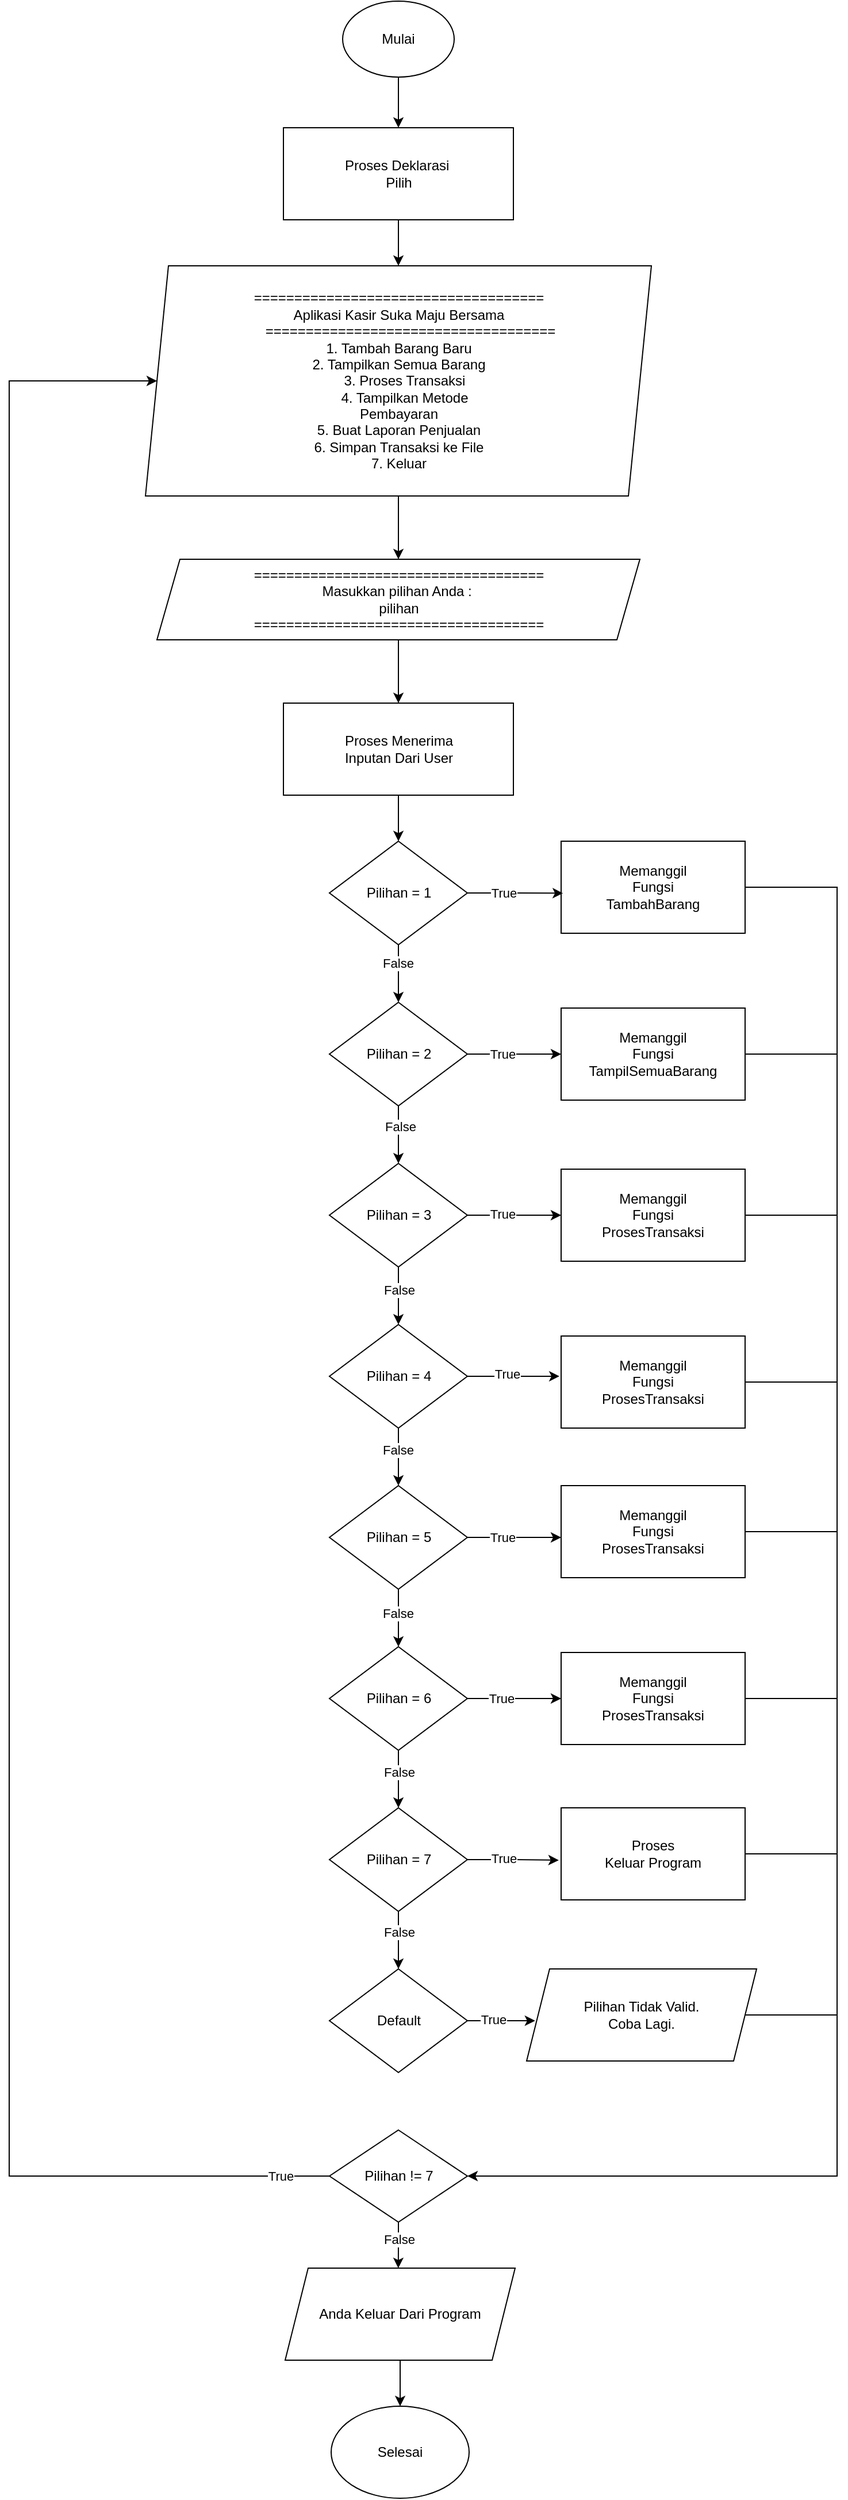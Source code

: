 <mxfile>
    <diagram name="Page-1" id="y7i34u_7eSn4uYdkLCUt">
        <mxGraphModel dx="1219" dy="940" grid="0" gridSize="10" guides="1" tooltips="1" connect="1" arrows="1" fold="1" page="0" pageScale="1" pageWidth="850" pageHeight="1100" math="0" shadow="0">
            <root>
                <mxCell id="0"/>
                <mxCell id="1" parent="0"/>
                <mxCell id="1qt5TFDMoVAEqo-lHvC4-20" style="edgeStyle=orthogonalEdgeStyle;rounded=0;orthogonalLoop=1;jettySize=auto;html=1;entryX=0.5;entryY=0;entryDx=0;entryDy=0;" parent="1" source="1qt5TFDMoVAEqo-lHvC4-2" target="1qt5TFDMoVAEqo-lHvC4-5" edge="1">
                    <mxGeometry relative="1" as="geometry"/>
                </mxCell>
                <mxCell id="1qt5TFDMoVAEqo-lHvC4-2" value="Proses Deklarasi&amp;nbsp;&lt;div&gt;Pilih&lt;/div&gt;" style="rounded=0;whiteSpace=wrap;html=1;" parent="1" vertex="1">
                    <mxGeometry x="318.5" y="140" width="200" height="80" as="geometry"/>
                </mxCell>
                <mxCell id="1qt5TFDMoVAEqo-lHvC4-19" style="edgeStyle=orthogonalEdgeStyle;rounded=0;orthogonalLoop=1;jettySize=auto;html=1;entryX=0.5;entryY=0;entryDx=0;entryDy=0;" parent="1" source="1qt5TFDMoVAEqo-lHvC4-4" target="1qt5TFDMoVAEqo-lHvC4-2" edge="1">
                    <mxGeometry relative="1" as="geometry"/>
                </mxCell>
                <mxCell id="1qt5TFDMoVAEqo-lHvC4-4" value="Mulai" style="ellipse;whiteSpace=wrap;html=1;" parent="1" vertex="1">
                    <mxGeometry x="370" y="30" width="97" height="66" as="geometry"/>
                </mxCell>
                <mxCell id="1qt5TFDMoVAEqo-lHvC4-22" style="edgeStyle=orthogonalEdgeStyle;rounded=0;orthogonalLoop=1;jettySize=auto;html=1;entryX=0.5;entryY=0;entryDx=0;entryDy=0;" parent="1" source="1qt5TFDMoVAEqo-lHvC4-5" target="1qt5TFDMoVAEqo-lHvC4-7" edge="1">
                    <mxGeometry relative="1" as="geometry"/>
                </mxCell>
                <mxCell id="1qt5TFDMoVAEqo-lHvC4-5" value="&lt;div&gt;====================================&lt;/div&gt;&lt;div&gt;Aplikasi Kasir Suka Maju Bersama&lt;/div&gt;&lt;div&gt;&amp;nbsp; &amp;nbsp; &amp;nbsp; ====================================&lt;/div&gt;&lt;div&gt;1. Tambah Barang Baru&lt;/div&gt;&lt;div&gt;2. Tampilkan Semua Barang&lt;/div&gt;&lt;div&gt;&amp;nbsp; &amp;nbsp;3. Proses Transaksi&lt;/div&gt;&lt;div&gt;&amp;nbsp; &amp;nbsp;4. Tampilkan Metode&lt;/div&gt;&lt;div&gt;Pembayaran&lt;/div&gt;&lt;div&gt;5. Buat Laporan Penjualan&lt;/div&gt;&lt;div&gt;6. Simpan Transaksi ke File&lt;/div&gt;&lt;div&gt;7. Keluar&lt;/div&gt;" style="shape=parallelogram;perimeter=parallelogramPerimeter;whiteSpace=wrap;html=1;fixedSize=1;" parent="1" vertex="1">
                    <mxGeometry x="198.5" y="260" width="440" height="200" as="geometry"/>
                </mxCell>
                <mxCell id="1qt5TFDMoVAEqo-lHvC4-26" style="edgeStyle=orthogonalEdgeStyle;rounded=0;orthogonalLoop=1;jettySize=auto;html=1;entryX=0.5;entryY=0;entryDx=0;entryDy=0;" parent="1" source="1qt5TFDMoVAEqo-lHvC4-7" target="1qt5TFDMoVAEqo-lHvC4-25" edge="1">
                    <mxGeometry relative="1" as="geometry"/>
                </mxCell>
                <mxCell id="1qt5TFDMoVAEqo-lHvC4-7" value="&lt;div&gt;====================================&lt;/div&gt;&lt;div&gt;Masukkan pilihan Anda :&amp;nbsp;&lt;/div&gt;&lt;div&gt;pilihan&lt;/div&gt;&lt;div&gt;====================================&lt;/div&gt;" style="shape=parallelogram;perimeter=parallelogramPerimeter;whiteSpace=wrap;html=1;fixedSize=1;" parent="1" vertex="1">
                    <mxGeometry x="208.5" y="515" width="420" height="70" as="geometry"/>
                </mxCell>
                <mxCell id="1qt5TFDMoVAEqo-lHvC4-12" value="Selesai" style="ellipse;whiteSpace=wrap;html=1;" parent="1" vertex="1">
                    <mxGeometry x="360" y="2120" width="120" height="80" as="geometry"/>
                </mxCell>
                <mxCell id="1qt5TFDMoVAEqo-lHvC4-32" style="edgeStyle=orthogonalEdgeStyle;rounded=0;orthogonalLoop=1;jettySize=auto;html=1;entryX=0.5;entryY=0;entryDx=0;entryDy=0;" parent="1" source="1qt5TFDMoVAEqo-lHvC4-25" target="1qt5TFDMoVAEqo-lHvC4-27" edge="1">
                    <mxGeometry relative="1" as="geometry"/>
                </mxCell>
                <mxCell id="1qt5TFDMoVAEqo-lHvC4-25" value="Proses Menerima&lt;br&gt;Inputan Dari User" style="rounded=0;whiteSpace=wrap;html=1;" parent="1" vertex="1">
                    <mxGeometry x="318.5" y="640" width="200" height="80" as="geometry"/>
                </mxCell>
                <mxCell id="1qt5TFDMoVAEqo-lHvC4-35" style="edgeStyle=orthogonalEdgeStyle;rounded=0;orthogonalLoop=1;jettySize=auto;html=1;entryX=0.5;entryY=0;entryDx=0;entryDy=0;" parent="1" source="1qt5TFDMoVAEqo-lHvC4-27" target="1qt5TFDMoVAEqo-lHvC4-33" edge="1">
                    <mxGeometry relative="1" as="geometry"/>
                </mxCell>
                <mxCell id="1qt5TFDMoVAEqo-lHvC4-109" value="False" style="edgeLabel;html=1;align=center;verticalAlign=middle;resizable=0;points=[];" parent="1qt5TFDMoVAEqo-lHvC4-35" vertex="1" connectable="0">
                    <mxGeometry x="-0.383" y="-1" relative="1" as="geometry">
                        <mxPoint as="offset"/>
                    </mxGeometry>
                </mxCell>
                <mxCell id="1qt5TFDMoVAEqo-lHvC4-27" value="Pilihan = 1" style="rhombus;whiteSpace=wrap;html=1;" parent="1" vertex="1">
                    <mxGeometry x="358.5" y="760" width="120" height="90" as="geometry"/>
                </mxCell>
                <mxCell id="1qt5TFDMoVAEqo-lHvC4-41" style="edgeStyle=orthogonalEdgeStyle;rounded=0;orthogonalLoop=1;jettySize=auto;html=1;entryX=0.5;entryY=0;entryDx=0;entryDy=0;" parent="1" source="1qt5TFDMoVAEqo-lHvC4-33" target="1qt5TFDMoVAEqo-lHvC4-34" edge="1">
                    <mxGeometry relative="1" as="geometry"/>
                </mxCell>
                <mxCell id="1qt5TFDMoVAEqo-lHvC4-111" value="False" style="edgeLabel;html=1;align=center;verticalAlign=middle;resizable=0;points=[];" parent="1qt5TFDMoVAEqo-lHvC4-41" vertex="1" connectable="0">
                    <mxGeometry x="-0.307" y="1" relative="1" as="geometry">
                        <mxPoint as="offset"/>
                    </mxGeometry>
                </mxCell>
                <mxCell id="1qt5TFDMoVAEqo-lHvC4-61" style="edgeStyle=orthogonalEdgeStyle;rounded=0;orthogonalLoop=1;jettySize=auto;html=1;entryX=0;entryY=0.5;entryDx=0;entryDy=0;" parent="1" source="1qt5TFDMoVAEqo-lHvC4-33" target="1qt5TFDMoVAEqo-lHvC4-60" edge="1">
                    <mxGeometry relative="1" as="geometry"/>
                </mxCell>
                <mxCell id="1qt5TFDMoVAEqo-lHvC4-110" value="True" style="edgeLabel;html=1;align=center;verticalAlign=middle;resizable=0;points=[];" parent="1qt5TFDMoVAEqo-lHvC4-61" vertex="1" connectable="0">
                    <mxGeometry x="-0.248" relative="1" as="geometry">
                        <mxPoint as="offset"/>
                    </mxGeometry>
                </mxCell>
                <mxCell id="1qt5TFDMoVAEqo-lHvC4-33" value="Pilihan = 2" style="rhombus;whiteSpace=wrap;html=1;" parent="1" vertex="1">
                    <mxGeometry x="358.5" y="900" width="120" height="90" as="geometry"/>
                </mxCell>
                <mxCell id="1qt5TFDMoVAEqo-lHvC4-42" style="edgeStyle=orthogonalEdgeStyle;rounded=0;orthogonalLoop=1;jettySize=auto;html=1;entryX=0.5;entryY=0;entryDx=0;entryDy=0;" parent="1" source="1qt5TFDMoVAEqo-lHvC4-34" target="1qt5TFDMoVAEqo-lHvC4-36" edge="1">
                    <mxGeometry relative="1" as="geometry"/>
                </mxCell>
                <mxCell id="1qt5TFDMoVAEqo-lHvC4-113" value="False" style="edgeLabel;html=1;align=center;verticalAlign=middle;resizable=0;points=[];" parent="1qt5TFDMoVAEqo-lHvC4-42" vertex="1" connectable="0">
                    <mxGeometry x="-0.192" relative="1" as="geometry">
                        <mxPoint as="offset"/>
                    </mxGeometry>
                </mxCell>
                <mxCell id="1qt5TFDMoVAEqo-lHvC4-63" style="edgeStyle=orthogonalEdgeStyle;rounded=0;orthogonalLoop=1;jettySize=auto;html=1;entryX=0;entryY=0.5;entryDx=0;entryDy=0;" parent="1" source="1qt5TFDMoVAEqo-lHvC4-34" target="1qt5TFDMoVAEqo-lHvC4-62" edge="1">
                    <mxGeometry relative="1" as="geometry"/>
                </mxCell>
                <mxCell id="1qt5TFDMoVAEqo-lHvC4-112" value="True" style="edgeLabel;html=1;align=center;verticalAlign=middle;resizable=0;points=[];" parent="1qt5TFDMoVAEqo-lHvC4-63" vertex="1" connectable="0">
                    <mxGeometry x="-0.248" y="1" relative="1" as="geometry">
                        <mxPoint as="offset"/>
                    </mxGeometry>
                </mxCell>
                <mxCell id="1qt5TFDMoVAEqo-lHvC4-34" value="Pilihan = 3" style="rhombus;whiteSpace=wrap;html=1;" parent="1" vertex="1">
                    <mxGeometry x="358.5" y="1040" width="120" height="90" as="geometry"/>
                </mxCell>
                <mxCell id="1qt5TFDMoVAEqo-lHvC4-43" style="edgeStyle=orthogonalEdgeStyle;rounded=0;orthogonalLoop=1;jettySize=auto;html=1;entryX=0.5;entryY=0;entryDx=0;entryDy=0;" parent="1" source="1qt5TFDMoVAEqo-lHvC4-36" target="1qt5TFDMoVAEqo-lHvC4-37" edge="1">
                    <mxGeometry relative="1" as="geometry"/>
                </mxCell>
                <mxCell id="1qt5TFDMoVAEqo-lHvC4-116" value="False" style="edgeLabel;html=1;align=center;verticalAlign=middle;resizable=0;points=[];" parent="1qt5TFDMoVAEqo-lHvC4-43" vertex="1" connectable="0">
                    <mxGeometry x="-0.249" y="-1" relative="1" as="geometry">
                        <mxPoint as="offset"/>
                    </mxGeometry>
                </mxCell>
                <mxCell id="1qt5TFDMoVAEqo-lHvC4-36" value="Pilihan = 4" style="rhombus;whiteSpace=wrap;html=1;" parent="1" vertex="1">
                    <mxGeometry x="358.5" y="1180" width="120" height="90" as="geometry"/>
                </mxCell>
                <mxCell id="1qt5TFDMoVAEqo-lHvC4-44" style="edgeStyle=orthogonalEdgeStyle;rounded=0;orthogonalLoop=1;jettySize=auto;html=1;entryX=0.5;entryY=0;entryDx=0;entryDy=0;" parent="1" source="1qt5TFDMoVAEqo-lHvC4-37" target="1qt5TFDMoVAEqo-lHvC4-38" edge="1">
                    <mxGeometry relative="1" as="geometry"/>
                </mxCell>
                <mxCell id="1qt5TFDMoVAEqo-lHvC4-118" value="False" style="edgeLabel;html=1;align=center;verticalAlign=middle;resizable=0;points=[];" parent="1qt5TFDMoVAEqo-lHvC4-44" vertex="1" connectable="0">
                    <mxGeometry x="-0.154" y="-1" relative="1" as="geometry">
                        <mxPoint as="offset"/>
                    </mxGeometry>
                </mxCell>
                <mxCell id="1qt5TFDMoVAEqo-lHvC4-37" value="Pilihan = 5" style="rhombus;whiteSpace=wrap;html=1;" parent="1" vertex="1">
                    <mxGeometry x="358.5" y="1320" width="120" height="90" as="geometry"/>
                </mxCell>
                <mxCell id="1qt5TFDMoVAEqo-lHvC4-45" style="edgeStyle=orthogonalEdgeStyle;rounded=0;orthogonalLoop=1;jettySize=auto;html=1;entryX=0.5;entryY=0;entryDx=0;entryDy=0;" parent="1" source="1qt5TFDMoVAEqo-lHvC4-38" target="1qt5TFDMoVAEqo-lHvC4-40" edge="1">
                    <mxGeometry relative="1" as="geometry"/>
                </mxCell>
                <mxCell id="1qt5TFDMoVAEqo-lHvC4-120" value="False" style="edgeLabel;html=1;align=center;verticalAlign=middle;resizable=0;points=[];" parent="1qt5TFDMoVAEqo-lHvC4-45" vertex="1" connectable="0">
                    <mxGeometry x="-0.269" relative="1" as="geometry">
                        <mxPoint as="offset"/>
                    </mxGeometry>
                </mxCell>
                <mxCell id="1qt5TFDMoVAEqo-lHvC4-74" style="edgeStyle=orthogonalEdgeStyle;rounded=0;orthogonalLoop=1;jettySize=auto;html=1;entryX=0;entryY=0.5;entryDx=0;entryDy=0;" parent="1" source="1qt5TFDMoVAEqo-lHvC4-38" target="1qt5TFDMoVAEqo-lHvC4-71" edge="1">
                    <mxGeometry relative="1" as="geometry"/>
                </mxCell>
                <mxCell id="1qt5TFDMoVAEqo-lHvC4-119" value="True" style="edgeLabel;html=1;align=center;verticalAlign=middle;resizable=0;points=[];" parent="1qt5TFDMoVAEqo-lHvC4-74" vertex="1" connectable="0">
                    <mxGeometry x="-0.271" relative="1" as="geometry">
                        <mxPoint as="offset"/>
                    </mxGeometry>
                </mxCell>
                <mxCell id="1qt5TFDMoVAEqo-lHvC4-38" value="Pilihan = 6" style="rhombus;whiteSpace=wrap;html=1;" parent="1" vertex="1">
                    <mxGeometry x="358.5" y="1460" width="120" height="90" as="geometry"/>
                </mxCell>
                <mxCell id="1qt5TFDMoVAEqo-lHvC4-47" style="edgeStyle=orthogonalEdgeStyle;rounded=0;orthogonalLoop=1;jettySize=auto;html=1;entryX=0.5;entryY=0;entryDx=0;entryDy=0;" parent="1" source="1qt5TFDMoVAEqo-lHvC4-40" target="1qt5TFDMoVAEqo-lHvC4-46" edge="1">
                    <mxGeometry relative="1" as="geometry"/>
                </mxCell>
                <mxCell id="1qt5TFDMoVAEqo-lHvC4-122" value="False" style="edgeLabel;html=1;align=center;verticalAlign=middle;resizable=0;points=[];" parent="1qt5TFDMoVAEqo-lHvC4-47" vertex="1" connectable="0">
                    <mxGeometry x="-0.288" relative="1" as="geometry">
                        <mxPoint as="offset"/>
                    </mxGeometry>
                </mxCell>
                <mxCell id="1qt5TFDMoVAEqo-lHvC4-40" value="Pilihan = 7" style="rhombus;whiteSpace=wrap;html=1;" parent="1" vertex="1">
                    <mxGeometry x="358.5" y="1600" width="120" height="90" as="geometry"/>
                </mxCell>
                <mxCell id="1qt5TFDMoVAEqo-lHvC4-46" value="Default" style="rhombus;whiteSpace=wrap;html=1;" parent="1" vertex="1">
                    <mxGeometry x="358.5" y="1740" width="120" height="90" as="geometry"/>
                </mxCell>
                <mxCell id="1qt5TFDMoVAEqo-lHvC4-84" style="edgeStyle=orthogonalEdgeStyle;rounded=0;orthogonalLoop=1;jettySize=auto;html=1;entryX=1;entryY=0.5;entryDx=0;entryDy=0;" parent="1" source="1qt5TFDMoVAEqo-lHvC4-58" target="1qt5TFDMoVAEqo-lHvC4-80" edge="1">
                    <mxGeometry relative="1" as="geometry">
                        <Array as="points">
                            <mxPoint x="800" y="800"/>
                            <mxPoint x="800" y="1920"/>
                        </Array>
                    </mxGeometry>
                </mxCell>
                <mxCell id="1qt5TFDMoVAEqo-lHvC4-58" value="Memanggil&lt;br&gt;Fungsi&lt;br&gt;TambahBarang" style="rounded=0;whiteSpace=wrap;html=1;" parent="1" vertex="1">
                    <mxGeometry x="560" y="760" width="160" height="80" as="geometry"/>
                </mxCell>
                <mxCell id="1qt5TFDMoVAEqo-lHvC4-59" style="edgeStyle=orthogonalEdgeStyle;rounded=0;orthogonalLoop=1;jettySize=auto;html=1;entryX=0.01;entryY=0.565;entryDx=0;entryDy=0;entryPerimeter=0;" parent="1" source="1qt5TFDMoVAEqo-lHvC4-27" target="1qt5TFDMoVAEqo-lHvC4-58" edge="1">
                    <mxGeometry relative="1" as="geometry"/>
                </mxCell>
                <mxCell id="1qt5TFDMoVAEqo-lHvC4-108" value="True" style="edgeLabel;html=1;align=center;verticalAlign=middle;resizable=0;points=[];" parent="1qt5TFDMoVAEqo-lHvC4-59" vertex="1" connectable="0">
                    <mxGeometry x="-0.253" relative="1" as="geometry">
                        <mxPoint as="offset"/>
                    </mxGeometry>
                </mxCell>
                <mxCell id="1qt5TFDMoVAEqo-lHvC4-87" style="edgeStyle=orthogonalEdgeStyle;rounded=0;orthogonalLoop=1;jettySize=auto;html=1;endArrow=none;endFill=0;" parent="1" source="1qt5TFDMoVAEqo-lHvC4-60" edge="1">
                    <mxGeometry relative="1" as="geometry">
                        <mxPoint x="800" y="945" as="targetPoint"/>
                    </mxGeometry>
                </mxCell>
                <mxCell id="1qt5TFDMoVAEqo-lHvC4-60" value="Memanggil&lt;br&gt;Fungsi&lt;br&gt;TampilSemuaBarang" style="rounded=0;whiteSpace=wrap;html=1;" parent="1" vertex="1">
                    <mxGeometry x="560" y="905" width="160" height="80" as="geometry"/>
                </mxCell>
                <mxCell id="1qt5TFDMoVAEqo-lHvC4-89" style="edgeStyle=orthogonalEdgeStyle;rounded=0;orthogonalLoop=1;jettySize=auto;html=1;endArrow=none;endFill=0;" parent="1" source="1qt5TFDMoVAEqo-lHvC4-62" edge="1">
                    <mxGeometry relative="1" as="geometry">
                        <mxPoint x="800" y="1085" as="targetPoint"/>
                    </mxGeometry>
                </mxCell>
                <mxCell id="1qt5TFDMoVAEqo-lHvC4-62" value="Memanggil&lt;br&gt;Fungsi&lt;br&gt;ProsesTransaksi" style="rounded=0;whiteSpace=wrap;html=1;" parent="1" vertex="1">
                    <mxGeometry x="560" y="1045" width="160" height="80" as="geometry"/>
                </mxCell>
                <mxCell id="1qt5TFDMoVAEqo-lHvC4-90" style="edgeStyle=orthogonalEdgeStyle;rounded=0;orthogonalLoop=1;jettySize=auto;html=1;endArrow=none;endFill=0;" parent="1" source="1qt5TFDMoVAEqo-lHvC4-64" edge="1">
                    <mxGeometry relative="1" as="geometry">
                        <mxPoint x="800" y="1230" as="targetPoint"/>
                    </mxGeometry>
                </mxCell>
                <mxCell id="1qt5TFDMoVAEqo-lHvC4-64" value="Memanggil&lt;br&gt;Fungsi&lt;br&gt;ProsesTransaksi" style="rounded=0;whiteSpace=wrap;html=1;" parent="1" vertex="1">
                    <mxGeometry x="560" y="1190" width="160" height="80" as="geometry"/>
                </mxCell>
                <mxCell id="1qt5TFDMoVAEqo-lHvC4-67" style="edgeStyle=orthogonalEdgeStyle;rounded=0;orthogonalLoop=1;jettySize=auto;html=1;entryX=-0.009;entryY=0.437;entryDx=0;entryDy=0;entryPerimeter=0;" parent="1" source="1qt5TFDMoVAEqo-lHvC4-36" target="1qt5TFDMoVAEqo-lHvC4-64" edge="1">
                    <mxGeometry relative="1" as="geometry"/>
                </mxCell>
                <mxCell id="1qt5TFDMoVAEqo-lHvC4-115" value="True" style="edgeLabel;html=1;align=center;verticalAlign=middle;resizable=0;points=[];" parent="1qt5TFDMoVAEqo-lHvC4-67" vertex="1" connectable="0">
                    <mxGeometry x="-0.139" y="2" relative="1" as="geometry">
                        <mxPoint as="offset"/>
                    </mxGeometry>
                </mxCell>
                <mxCell id="1qt5TFDMoVAEqo-lHvC4-91" style="edgeStyle=orthogonalEdgeStyle;rounded=0;orthogonalLoop=1;jettySize=auto;html=1;endArrow=none;endFill=0;" parent="1" source="1qt5TFDMoVAEqo-lHvC4-68" edge="1">
                    <mxGeometry relative="1" as="geometry">
                        <mxPoint x="800.0" y="1360.0" as="targetPoint"/>
                    </mxGeometry>
                </mxCell>
                <mxCell id="1qt5TFDMoVAEqo-lHvC4-68" value="Memanggil&lt;br&gt;Fungsi&lt;br&gt;ProsesTransaksi" style="rounded=0;whiteSpace=wrap;html=1;" parent="1" vertex="1">
                    <mxGeometry x="560" y="1320" width="160" height="80" as="geometry"/>
                </mxCell>
                <mxCell id="1qt5TFDMoVAEqo-lHvC4-70" style="edgeStyle=orthogonalEdgeStyle;rounded=0;orthogonalLoop=1;jettySize=auto;html=1;entryX=0;entryY=0.563;entryDx=0;entryDy=0;entryPerimeter=0;" parent="1" source="1qt5TFDMoVAEqo-lHvC4-37" target="1qt5TFDMoVAEqo-lHvC4-68" edge="1">
                    <mxGeometry relative="1" as="geometry"/>
                </mxCell>
                <mxCell id="1qt5TFDMoVAEqo-lHvC4-117" value="True" style="edgeLabel;html=1;align=center;verticalAlign=middle;resizable=0;points=[];" parent="1qt5TFDMoVAEqo-lHvC4-70" vertex="1" connectable="0">
                    <mxGeometry x="-0.247" relative="1" as="geometry">
                        <mxPoint as="offset"/>
                    </mxGeometry>
                </mxCell>
                <mxCell id="1qt5TFDMoVAEqo-lHvC4-92" style="edgeStyle=orthogonalEdgeStyle;rounded=0;orthogonalLoop=1;jettySize=auto;html=1;endArrow=none;endFill=0;" parent="1" source="1qt5TFDMoVAEqo-lHvC4-71" edge="1">
                    <mxGeometry relative="1" as="geometry">
                        <mxPoint x="800.0" y="1505.0" as="targetPoint"/>
                    </mxGeometry>
                </mxCell>
                <mxCell id="1qt5TFDMoVAEqo-lHvC4-71" value="Memanggil&lt;br&gt;Fungsi&lt;br&gt;ProsesTransaksi" style="rounded=0;whiteSpace=wrap;html=1;" parent="1" vertex="1">
                    <mxGeometry x="560" y="1465" width="160" height="80" as="geometry"/>
                </mxCell>
                <mxCell id="1qt5TFDMoVAEqo-lHvC4-93" style="edgeStyle=orthogonalEdgeStyle;rounded=0;orthogonalLoop=1;jettySize=auto;html=1;endArrow=none;endFill=0;" parent="1" source="1qt5TFDMoVAEqo-lHvC4-73" edge="1">
                    <mxGeometry relative="1" as="geometry">
                        <mxPoint x="800.0" y="1640.0" as="targetPoint"/>
                    </mxGeometry>
                </mxCell>
                <mxCell id="1qt5TFDMoVAEqo-lHvC4-73" value="Proses&lt;br&gt;Keluar Program" style="rounded=0;whiteSpace=wrap;html=1;" parent="1" vertex="1">
                    <mxGeometry x="560" y="1600" width="160" height="80" as="geometry"/>
                </mxCell>
                <mxCell id="1qt5TFDMoVAEqo-lHvC4-77" style="edgeStyle=orthogonalEdgeStyle;rounded=0;orthogonalLoop=1;jettySize=auto;html=1;entryX=-0.013;entryY=0.569;entryDx=0;entryDy=0;entryPerimeter=0;" parent="1" source="1qt5TFDMoVAEqo-lHvC4-40" target="1qt5TFDMoVAEqo-lHvC4-73" edge="1">
                    <mxGeometry relative="1" as="geometry"/>
                </mxCell>
                <mxCell id="1qt5TFDMoVAEqo-lHvC4-121" value="True" style="edgeLabel;html=1;align=center;verticalAlign=middle;resizable=0;points=[];" parent="1qt5TFDMoVAEqo-lHvC4-77" vertex="1" connectable="0">
                    <mxGeometry x="-0.21" y="1" relative="1" as="geometry">
                        <mxPoint as="offset"/>
                    </mxGeometry>
                </mxCell>
                <mxCell id="1qt5TFDMoVAEqo-lHvC4-94" style="edgeStyle=orthogonalEdgeStyle;rounded=0;orthogonalLoop=1;jettySize=auto;html=1;endArrow=none;endFill=0;" parent="1" edge="1">
                    <mxGeometry relative="1" as="geometry">
                        <mxPoint x="800.0" y="1780" as="targetPoint"/>
                        <mxPoint x="720" y="1780.029" as="sourcePoint"/>
                    </mxGeometry>
                </mxCell>
                <mxCell id="1qt5TFDMoVAEqo-lHvC4-83" style="edgeStyle=orthogonalEdgeStyle;rounded=0;orthogonalLoop=1;jettySize=auto;html=1;entryX=0;entryY=0.5;entryDx=0;entryDy=0;" parent="1" source="1qt5TFDMoVAEqo-lHvC4-80" target="1qt5TFDMoVAEqo-lHvC4-5" edge="1">
                    <mxGeometry relative="1" as="geometry">
                        <Array as="points">
                            <mxPoint x="80" y="1920"/>
                            <mxPoint x="80" y="360"/>
                        </Array>
                    </mxGeometry>
                </mxCell>
                <mxCell id="1qt5TFDMoVAEqo-lHvC4-124" value="True" style="edgeLabel;html=1;align=center;verticalAlign=middle;resizable=0;points=[];" parent="1qt5TFDMoVAEqo-lHvC4-83" vertex="1" connectable="0">
                    <mxGeometry x="-0.957" relative="1" as="geometry">
                        <mxPoint as="offset"/>
                    </mxGeometry>
                </mxCell>
                <mxCell id="1qt5TFDMoVAEqo-lHvC4-80" value="Pilihan != 7" style="rhombus;whiteSpace=wrap;html=1;" parent="1" vertex="1">
                    <mxGeometry x="358.5" y="1880" width="120" height="80" as="geometry"/>
                </mxCell>
                <mxCell id="1qt5TFDMoVAEqo-lHvC4-96" style="edgeStyle=orthogonalEdgeStyle;rounded=0;orthogonalLoop=1;jettySize=auto;html=1;entryX=0.5;entryY=0;entryDx=0;entryDy=0;" parent="1" source="1qt5TFDMoVAEqo-lHvC4-95" target="1qt5TFDMoVAEqo-lHvC4-12" edge="1">
                    <mxGeometry relative="1" as="geometry"/>
                </mxCell>
                <mxCell id="1qt5TFDMoVAEqo-lHvC4-95" value="Anda Keluar Dari Program" style="shape=parallelogram;perimeter=parallelogramPerimeter;whiteSpace=wrap;html=1;fixedSize=1;" parent="1" vertex="1">
                    <mxGeometry x="320" y="2000" width="200" height="80" as="geometry"/>
                </mxCell>
                <mxCell id="1qt5TFDMoVAEqo-lHvC4-99" style="edgeStyle=orthogonalEdgeStyle;rounded=0;orthogonalLoop=1;jettySize=auto;html=1;entryX=0.492;entryY=0;entryDx=0;entryDy=0;entryPerimeter=0;" parent="1" source="1qt5TFDMoVAEqo-lHvC4-80" target="1qt5TFDMoVAEqo-lHvC4-95" edge="1">
                    <mxGeometry relative="1" as="geometry"/>
                </mxCell>
                <mxCell id="1qt5TFDMoVAEqo-lHvC4-125" value="False" style="edgeLabel;html=1;align=center;verticalAlign=middle;resizable=0;points=[];" parent="1qt5TFDMoVAEqo-lHvC4-99" vertex="1" connectable="0">
                    <mxGeometry x="-0.251" relative="1" as="geometry">
                        <mxPoint as="offset"/>
                    </mxGeometry>
                </mxCell>
                <mxCell id="1qt5TFDMoVAEqo-lHvC4-100" value="Pilihan Tidak Valid.&lt;br&gt;Coba Lagi." style="shape=parallelogram;perimeter=parallelogramPerimeter;whiteSpace=wrap;html=1;fixedSize=1;" parent="1" vertex="1">
                    <mxGeometry x="530" y="1740" width="200" height="80" as="geometry"/>
                </mxCell>
                <mxCell id="1qt5TFDMoVAEqo-lHvC4-101" style="edgeStyle=orthogonalEdgeStyle;rounded=0;orthogonalLoop=1;jettySize=auto;html=1;entryX=0.037;entryY=0.563;entryDx=0;entryDy=0;entryPerimeter=0;" parent="1" source="1qt5TFDMoVAEqo-lHvC4-46" target="1qt5TFDMoVAEqo-lHvC4-100" edge="1">
                    <mxGeometry relative="1" as="geometry"/>
                </mxCell>
                <mxCell id="1qt5TFDMoVAEqo-lHvC4-123" value="True" style="edgeLabel;html=1;align=center;verticalAlign=middle;resizable=0;points=[];" parent="1qt5TFDMoVAEqo-lHvC4-101" vertex="1" connectable="0">
                    <mxGeometry x="-0.249" y="1" relative="1" as="geometry">
                        <mxPoint as="offset"/>
                    </mxGeometry>
                </mxCell>
            </root>
        </mxGraphModel>
    </diagram>
</mxfile>